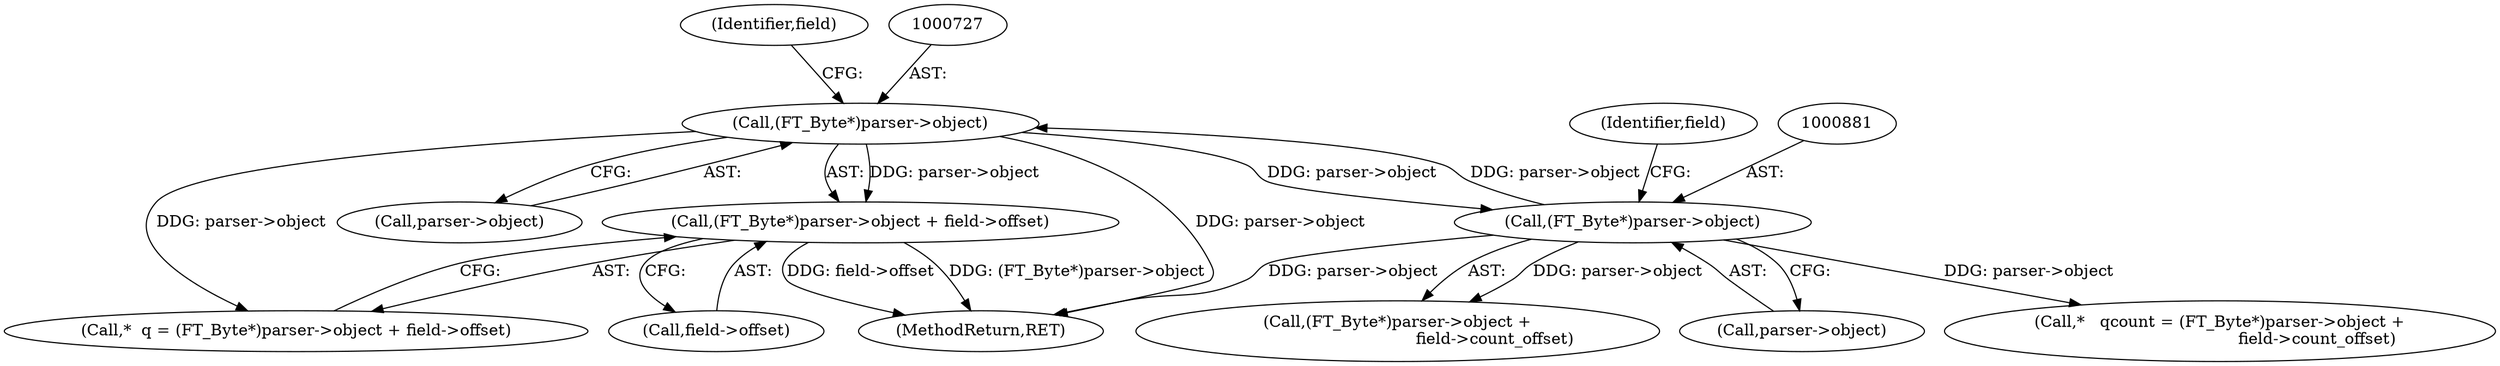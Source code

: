 digraph "0_savannah_beecf80a6deecbaf5d264d4f864451bde4fe98b8@pointer" {
"1000725" [label="(Call,(FT_Byte*)parser->object + field->offset)"];
"1000726" [label="(Call,(FT_Byte*)parser->object)"];
"1000880" [label="(Call,(FT_Byte*)parser->object)"];
"1000726" [label="(Call,(FT_Byte*)parser->object)"];
"1000886" [label="(Identifier,field)"];
"1000732" [label="(Identifier,field)"];
"1000728" [label="(Call,parser->object)"];
"1001026" [label="(MethodReturn,RET)"];
"1000723" [label="(Call,*  q = (FT_Byte*)parser->object + field->offset)"];
"1000877" [label="(Call,*   qcount = (FT_Byte*)parser->object +\n                                      field->count_offset)"];
"1000731" [label="(Call,field->offset)"];
"1000882" [label="(Call,parser->object)"];
"1000879" [label="(Call,(FT_Byte*)parser->object +\n                                      field->count_offset)"];
"1000725" [label="(Call,(FT_Byte*)parser->object + field->offset)"];
"1000880" [label="(Call,(FT_Byte*)parser->object)"];
"1000725" -> "1000723"  [label="AST: "];
"1000725" -> "1000731"  [label="CFG: "];
"1000726" -> "1000725"  [label="AST: "];
"1000731" -> "1000725"  [label="AST: "];
"1000723" -> "1000725"  [label="CFG: "];
"1000725" -> "1001026"  [label="DDG: field->offset"];
"1000725" -> "1001026"  [label="DDG: (FT_Byte*)parser->object"];
"1000726" -> "1000725"  [label="DDG: parser->object"];
"1000726" -> "1000728"  [label="CFG: "];
"1000727" -> "1000726"  [label="AST: "];
"1000728" -> "1000726"  [label="AST: "];
"1000732" -> "1000726"  [label="CFG: "];
"1000726" -> "1001026"  [label="DDG: parser->object"];
"1000726" -> "1000723"  [label="DDG: parser->object"];
"1000880" -> "1000726"  [label="DDG: parser->object"];
"1000726" -> "1000880"  [label="DDG: parser->object"];
"1000880" -> "1000879"  [label="AST: "];
"1000880" -> "1000882"  [label="CFG: "];
"1000881" -> "1000880"  [label="AST: "];
"1000882" -> "1000880"  [label="AST: "];
"1000886" -> "1000880"  [label="CFG: "];
"1000880" -> "1001026"  [label="DDG: parser->object"];
"1000880" -> "1000877"  [label="DDG: parser->object"];
"1000880" -> "1000879"  [label="DDG: parser->object"];
}
